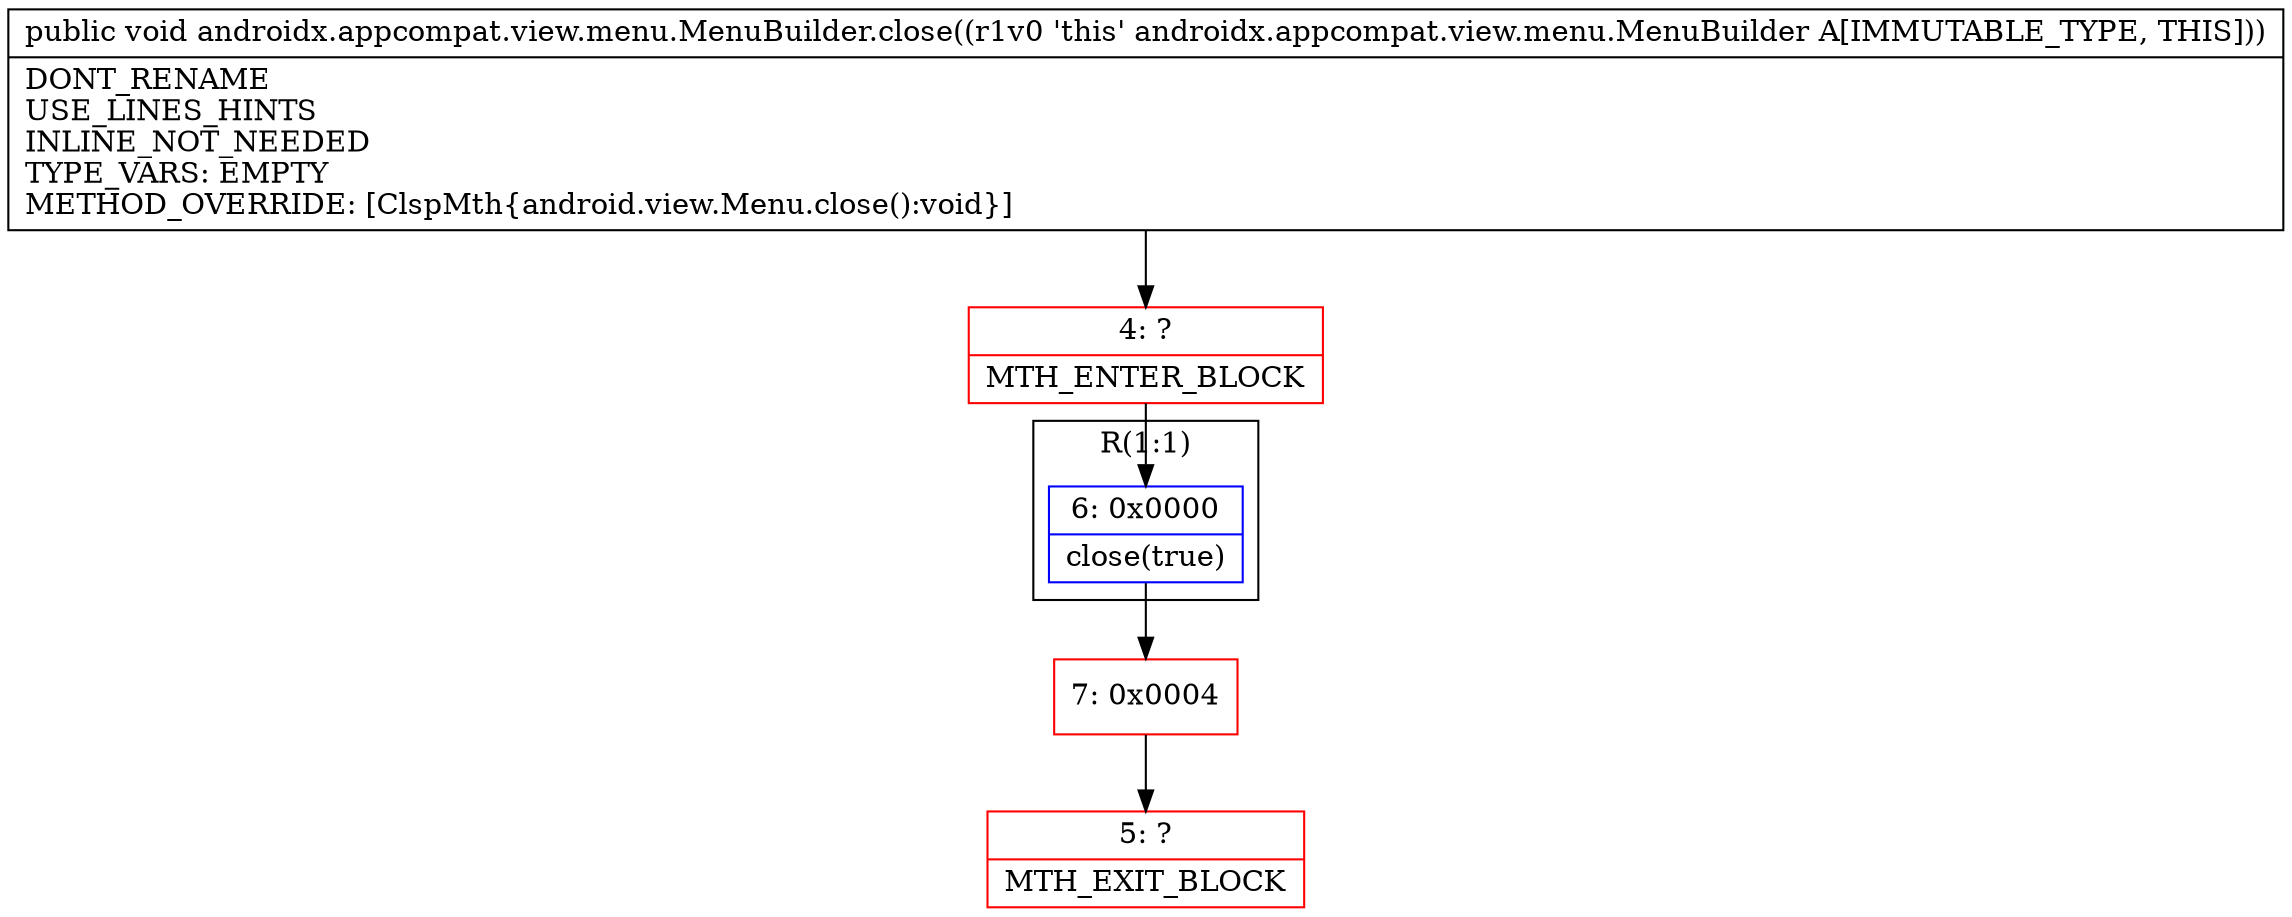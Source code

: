 digraph "CFG forandroidx.appcompat.view.menu.MenuBuilder.close()V" {
subgraph cluster_Region_1946928681 {
label = "R(1:1)";
node [shape=record,color=blue];
Node_6 [shape=record,label="{6\:\ 0x0000|close(true)\l}"];
}
Node_4 [shape=record,color=red,label="{4\:\ ?|MTH_ENTER_BLOCK\l}"];
Node_7 [shape=record,color=red,label="{7\:\ 0x0004}"];
Node_5 [shape=record,color=red,label="{5\:\ ?|MTH_EXIT_BLOCK\l}"];
MethodNode[shape=record,label="{public void androidx.appcompat.view.menu.MenuBuilder.close((r1v0 'this' androidx.appcompat.view.menu.MenuBuilder A[IMMUTABLE_TYPE, THIS]))  | DONT_RENAME\lUSE_LINES_HINTS\lINLINE_NOT_NEEDED\lTYPE_VARS: EMPTY\lMETHOD_OVERRIDE: [ClspMth\{android.view.Menu.close():void\}]\l}"];
MethodNode -> Node_4;Node_6 -> Node_7;
Node_4 -> Node_6;
Node_7 -> Node_5;
}

